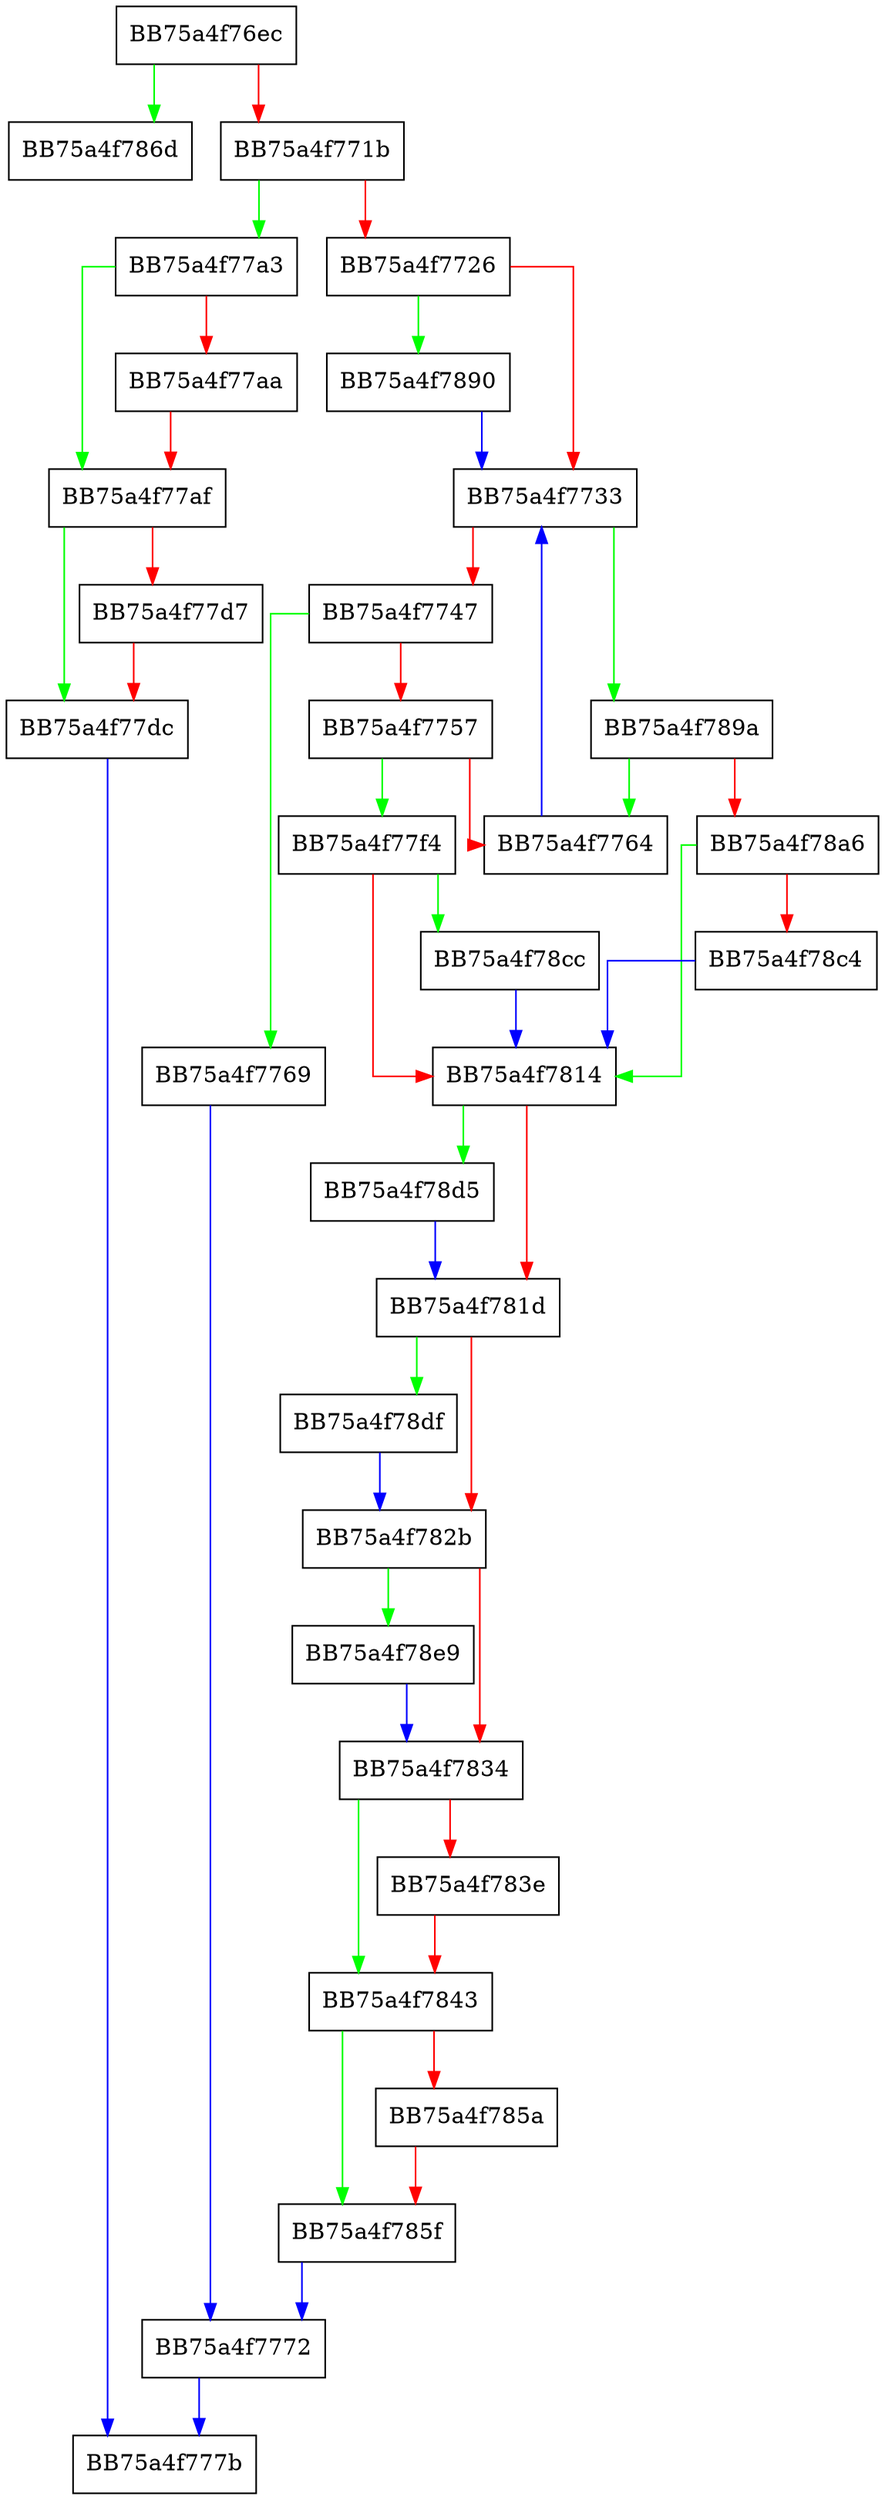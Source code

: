 digraph insert {
  node [shape="box"];
  graph [splines=ortho];
  BB75a4f76ec -> BB75a4f786d [color="green"];
  BB75a4f76ec -> BB75a4f771b [color="red"];
  BB75a4f771b -> BB75a4f77a3 [color="green"];
  BB75a4f771b -> BB75a4f7726 [color="red"];
  BB75a4f7726 -> BB75a4f7890 [color="green"];
  BB75a4f7726 -> BB75a4f7733 [color="red"];
  BB75a4f7733 -> BB75a4f789a [color="green"];
  BB75a4f7733 -> BB75a4f7747 [color="red"];
  BB75a4f7747 -> BB75a4f7769 [color="green"];
  BB75a4f7747 -> BB75a4f7757 [color="red"];
  BB75a4f7757 -> BB75a4f77f4 [color="green"];
  BB75a4f7757 -> BB75a4f7764 [color="red"];
  BB75a4f7764 -> BB75a4f7733 [color="blue"];
  BB75a4f7769 -> BB75a4f7772 [color="blue"];
  BB75a4f7772 -> BB75a4f777b [color="blue"];
  BB75a4f77a3 -> BB75a4f77af [color="green"];
  BB75a4f77a3 -> BB75a4f77aa [color="red"];
  BB75a4f77aa -> BB75a4f77af [color="red"];
  BB75a4f77af -> BB75a4f77dc [color="green"];
  BB75a4f77af -> BB75a4f77d7 [color="red"];
  BB75a4f77d7 -> BB75a4f77dc [color="red"];
  BB75a4f77dc -> BB75a4f777b [color="blue"];
  BB75a4f77f4 -> BB75a4f78cc [color="green"];
  BB75a4f77f4 -> BB75a4f7814 [color="red"];
  BB75a4f7814 -> BB75a4f78d5 [color="green"];
  BB75a4f7814 -> BB75a4f781d [color="red"];
  BB75a4f781d -> BB75a4f78df [color="green"];
  BB75a4f781d -> BB75a4f782b [color="red"];
  BB75a4f782b -> BB75a4f78e9 [color="green"];
  BB75a4f782b -> BB75a4f7834 [color="red"];
  BB75a4f7834 -> BB75a4f7843 [color="green"];
  BB75a4f7834 -> BB75a4f783e [color="red"];
  BB75a4f783e -> BB75a4f7843 [color="red"];
  BB75a4f7843 -> BB75a4f785f [color="green"];
  BB75a4f7843 -> BB75a4f785a [color="red"];
  BB75a4f785a -> BB75a4f785f [color="red"];
  BB75a4f785f -> BB75a4f7772 [color="blue"];
  BB75a4f7890 -> BB75a4f7733 [color="blue"];
  BB75a4f789a -> BB75a4f7764 [color="green"];
  BB75a4f789a -> BB75a4f78a6 [color="red"];
  BB75a4f78a6 -> BB75a4f7814 [color="green"];
  BB75a4f78a6 -> BB75a4f78c4 [color="red"];
  BB75a4f78c4 -> BB75a4f7814 [color="blue"];
  BB75a4f78cc -> BB75a4f7814 [color="blue"];
  BB75a4f78d5 -> BB75a4f781d [color="blue"];
  BB75a4f78df -> BB75a4f782b [color="blue"];
  BB75a4f78e9 -> BB75a4f7834 [color="blue"];
}